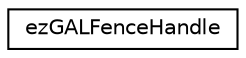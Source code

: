 digraph "Graphical Class Hierarchy"
{
 // LATEX_PDF_SIZE
  edge [fontname="Helvetica",fontsize="10",labelfontname="Helvetica",labelfontsize="10"];
  node [fontname="Helvetica",fontsize="10",shape=record];
  rankdir="LR";
  Node0 [label="ezGALFenceHandle",height=0.2,width=0.4,color="black", fillcolor="white", style="filled",URL="$d5/d83/classez_g_a_l_fence_handle.htm",tooltip=" "];
}
